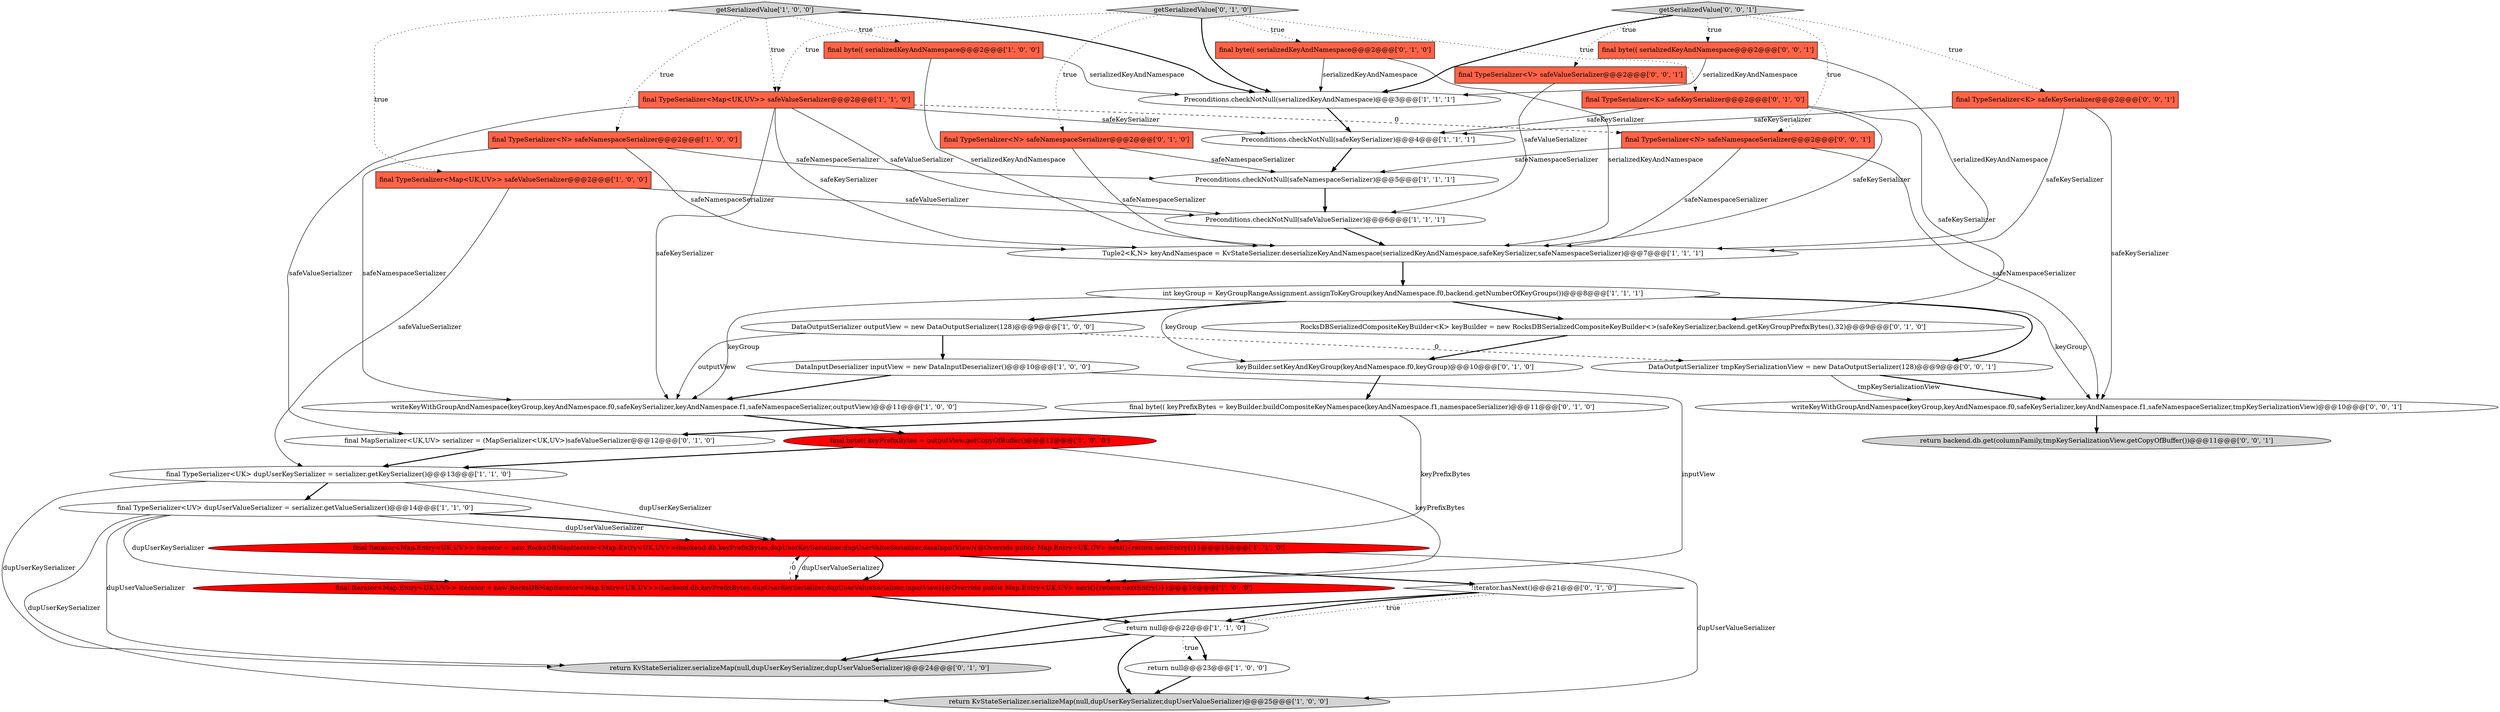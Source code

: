 digraph {
2 [style = filled, label = "Preconditions.checkNotNull(serializedKeyAndNamespace)@@@3@@@['1', '1', '1']", fillcolor = white, shape = ellipse image = "AAA0AAABBB1BBB"];
9 [style = filled, label = "Preconditions.checkNotNull(safeValueSerializer)@@@6@@@['1', '1', '1']", fillcolor = white, shape = ellipse image = "AAA0AAABBB1BBB"];
8 [style = filled, label = "final TypeSerializer<Map<UK,UV>> safeValueSerializer@@@2@@@['1', '0', '0']", fillcolor = tomato, shape = box image = "AAA0AAABBB1BBB"];
4 [style = filled, label = "int keyGroup = KeyGroupRangeAssignment.assignToKeyGroup(keyAndNamespace.f0,backend.getNumberOfKeyGroups())@@@8@@@['1', '1', '1']", fillcolor = white, shape = ellipse image = "AAA0AAABBB1BBB"];
30 [style = filled, label = "final byte(( serializedKeyAndNamespace@@@2@@@['0', '1', '0']", fillcolor = tomato, shape = box image = "AAA0AAABBB2BBB"];
16 [style = filled, label = "Preconditions.checkNotNull(safeKeySerializer)@@@4@@@['1', '1', '1']", fillcolor = white, shape = ellipse image = "AAA0AAABBB1BBB"];
28 [style = filled, label = "final TypeSerializer<N> safeNamespaceSerializer@@@2@@@['0', '1', '0']", fillcolor = tomato, shape = box image = "AAA0AAABBB2BBB"];
35 [style = filled, label = "final byte(( serializedKeyAndNamespace@@@2@@@['0', '0', '1']", fillcolor = tomato, shape = box image = "AAA0AAABBB3BBB"];
11 [style = filled, label = "DataInputDeserializer inputView = new DataInputDeserializer()@@@10@@@['1', '0', '0']", fillcolor = white, shape = ellipse image = "AAA0AAABBB1BBB"];
36 [style = filled, label = "final TypeSerializer<N> safeNamespaceSerializer@@@2@@@['0', '0', '1']", fillcolor = tomato, shape = box image = "AAA0AAABBB3BBB"];
7 [style = filled, label = "final byte(( keyPrefixBytes = outputView.getCopyOfBuffer()@@@12@@@['1', '0', '0']", fillcolor = red, shape = ellipse image = "AAA1AAABBB1BBB"];
26 [style = filled, label = "getSerializedValue['0', '1', '0']", fillcolor = lightgray, shape = diamond image = "AAA0AAABBB2BBB"];
27 [style = filled, label = "keyBuilder.setKeyAndKeyGroup(keyAndNamespace.f0,keyGroup)@@@10@@@['0', '1', '0']", fillcolor = white, shape = ellipse image = "AAA0AAABBB2BBB"];
3 [style = filled, label = "Tuple2<K,N> keyAndNamespace = KvStateSerializer.deserializeKeyAndNamespace(serializedKeyAndNamespace,safeKeySerializer,safeNamespaceSerializer)@@@7@@@['1', '1', '1']", fillcolor = white, shape = ellipse image = "AAA0AAABBB1BBB"];
15 [style = filled, label = "return KvStateSerializer.serializeMap(null,dupUserKeySerializer,dupUserValueSerializer)@@@25@@@['1', '0', '0']", fillcolor = lightgray, shape = ellipse image = "AAA0AAABBB1BBB"];
12 [style = filled, label = "final TypeSerializer<UV> dupUserValueSerializer = serializer.getValueSerializer()@@@14@@@['1', '1', '0']", fillcolor = white, shape = ellipse image = "AAA0AAABBB1BBB"];
29 [style = filled, label = "return KvStateSerializer.serializeMap(null,dupUserKeySerializer,dupUserValueSerializer)@@@24@@@['0', '1', '0']", fillcolor = lightgray, shape = ellipse image = "AAA0AAABBB2BBB"];
19 [style = filled, label = "final Iterator<Map.Entry<UK,UV>> iterator = new RocksDBMapIterator<Map.Entry<UK,UV>>(backend.db,keyPrefixBytes,dupUserKeySerializer,dupUserValueSerializer,dataInputView){@Override public Map.Entry<UK,UV> next(){return nextEntry()}}@@@15@@@['1', '1', '0']", fillcolor = red, shape = ellipse image = "AAA1AAABBB1BBB"];
18 [style = filled, label = "final TypeSerializer<Map<UK,UV>> safeValueSerializer@@@2@@@['1', '1', '0']", fillcolor = tomato, shape = box image = "AAA0AAABBB1BBB"];
20 [style = filled, label = "final TypeSerializer<UK> dupUserKeySerializer = serializer.getKeySerializer()@@@13@@@['1', '1', '0']", fillcolor = white, shape = ellipse image = "AAA0AAABBB1BBB"];
0 [style = filled, label = "writeKeyWithGroupAndNamespace(keyGroup,keyAndNamespace.f0,safeKeySerializer,keyAndNamespace.f1,safeNamespaceSerializer,outputView)@@@11@@@['1', '0', '0']", fillcolor = white, shape = ellipse image = "AAA0AAABBB1BBB"];
31 [style = filled, label = "!iterator.hasNext()@@@21@@@['0', '1', '0']", fillcolor = white, shape = diamond image = "AAA0AAABBB2BBB"];
34 [style = filled, label = "final TypeSerializer<V> safeValueSerializer@@@2@@@['0', '0', '1']", fillcolor = tomato, shape = box image = "AAA0AAABBB3BBB"];
13 [style = filled, label = "final Iterator<Map.Entry<UK,UV>> iterator = new RocksDBMapIterator<Map.Entry<UK,UV>>(backend.db,keyPrefixBytes,dupUserKeySerializer,dupUserValueSerializer,inputView){@Override public Map.Entry<UK,UV> next(){return nextEntry()}}@@@16@@@['1', '0', '0']", fillcolor = red, shape = ellipse image = "AAA1AAABBB1BBB"];
10 [style = filled, label = "DataOutputSerializer outputView = new DataOutputSerializer(128)@@@9@@@['1', '0', '0']", fillcolor = white, shape = ellipse image = "AAA0AAABBB1BBB"];
1 [style = filled, label = "final byte(( serializedKeyAndNamespace@@@2@@@['1', '0', '0']", fillcolor = tomato, shape = box image = "AAA0AAABBB1BBB"];
37 [style = filled, label = "getSerializedValue['0', '0', '1']", fillcolor = lightgray, shape = diamond image = "AAA0AAABBB3BBB"];
39 [style = filled, label = "DataOutputSerializer tmpKeySerializationView = new DataOutputSerializer(128)@@@9@@@['0', '0', '1']", fillcolor = white, shape = ellipse image = "AAA0AAABBB3BBB"];
38 [style = filled, label = "writeKeyWithGroupAndNamespace(keyGroup,keyAndNamespace.f0,safeKeySerializer,keyAndNamespace.f1,safeNamespaceSerializer,tmpKeySerializationView)@@@10@@@['0', '0', '1']", fillcolor = white, shape = ellipse image = "AAA0AAABBB3BBB"];
6 [style = filled, label = "Preconditions.checkNotNull(safeNamespaceSerializer)@@@5@@@['1', '1', '1']", fillcolor = white, shape = ellipse image = "AAA0AAABBB1BBB"];
17 [style = filled, label = "return null@@@22@@@['1', '1', '0']", fillcolor = white, shape = ellipse image = "AAA0AAABBB1BBB"];
24 [style = filled, label = "RocksDBSerializedCompositeKeyBuilder<K> keyBuilder = new RocksDBSerializedCompositeKeyBuilder<>(safeKeySerializer,backend.getKeyGroupPrefixBytes(),32)@@@9@@@['0', '1', '0']", fillcolor = white, shape = ellipse image = "AAA0AAABBB2BBB"];
14 [style = filled, label = "final TypeSerializer<N> safeNamespaceSerializer@@@2@@@['1', '0', '0']", fillcolor = tomato, shape = box image = "AAA0AAABBB1BBB"];
25 [style = filled, label = "final MapSerializer<UK,UV> serializer = (MapSerializer<UK,UV>)safeValueSerializer@@@12@@@['0', '1', '0']", fillcolor = white, shape = ellipse image = "AAA0AAABBB2BBB"];
32 [style = filled, label = "return backend.db.get(columnFamily,tmpKeySerializationView.getCopyOfBuffer())@@@11@@@['0', '0', '1']", fillcolor = lightgray, shape = ellipse image = "AAA0AAABBB3BBB"];
23 [style = filled, label = "final byte(( keyPrefixBytes = keyBuilder.buildCompositeKeyNamespace(keyAndNamespace.f1,namespaceSerializer)@@@11@@@['0', '1', '0']", fillcolor = white, shape = ellipse image = "AAA0AAABBB2BBB"];
22 [style = filled, label = "final TypeSerializer<K> safeKeySerializer@@@2@@@['0', '1', '0']", fillcolor = tomato, shape = box image = "AAA0AAABBB2BBB"];
33 [style = filled, label = "final TypeSerializer<K> safeKeySerializer@@@2@@@['0', '0', '1']", fillcolor = tomato, shape = box image = "AAA0AAABBB3BBB"];
21 [style = filled, label = "return null@@@23@@@['1', '0', '0']", fillcolor = white, shape = ellipse image = "AAA0AAABBB1BBB"];
5 [style = filled, label = "getSerializedValue['1', '0', '0']", fillcolor = lightgray, shape = diamond image = "AAA0AAABBB1BBB"];
23->19 [style = solid, label="keyPrefixBytes"];
5->18 [style = dotted, label="true"];
21->15 [style = bold, label=""];
5->1 [style = dotted, label="true"];
8->9 [style = solid, label="safeValueSerializer"];
26->22 [style = dotted, label="true"];
3->4 [style = bold, label=""];
13->17 [style = bold, label=""];
20->29 [style = solid, label="dupUserKeySerializer"];
8->20 [style = solid, label="safeValueSerializer"];
26->30 [style = dotted, label="true"];
26->28 [style = dotted, label="true"];
18->3 [style = solid, label="safeKeySerializer"];
12->15 [style = solid, label="dupUserKeySerializer"];
39->38 [style = bold, label=""];
12->19 [style = solid, label="dupUserValueSerializer"];
30->3 [style = solid, label="serializedKeyAndNamespace"];
37->36 [style = dotted, label="true"];
1->2 [style = solid, label="serializedKeyAndNamespace"];
18->0 [style = solid, label="safeKeySerializer"];
17->21 [style = bold, label=""];
24->27 [style = bold, label=""];
10->11 [style = bold, label=""];
2->16 [style = bold, label=""];
23->25 [style = bold, label=""];
18->25 [style = solid, label="safeValueSerializer"];
33->38 [style = solid, label="safeKeySerializer"];
14->3 [style = solid, label="safeNamespaceSerializer"];
16->6 [style = bold, label=""];
18->16 [style = solid, label="safeKeySerializer"];
31->29 [style = bold, label=""];
22->3 [style = solid, label="safeKeySerializer"];
11->13 [style = solid, label="inputView"];
19->13 [style = solid, label="dupUserValueSerializer"];
0->7 [style = bold, label=""];
38->32 [style = bold, label=""];
19->15 [style = solid, label="dupUserValueSerializer"];
19->13 [style = bold, label=""];
31->17 [style = dotted, label="true"];
17->15 [style = bold, label=""];
26->18 [style = dotted, label="true"];
5->8 [style = dotted, label="true"];
17->21 [style = dotted, label="true"];
35->2 [style = solid, label="serializedKeyAndNamespace"];
30->2 [style = solid, label="serializedKeyAndNamespace"];
4->10 [style = bold, label=""];
4->24 [style = bold, label=""];
33->3 [style = solid, label="safeKeySerializer"];
36->3 [style = solid, label="safeNamespaceSerializer"];
10->39 [style = dashed, label="0"];
4->38 [style = solid, label="keyGroup"];
4->39 [style = bold, label=""];
14->6 [style = solid, label="safeNamespaceSerializer"];
7->20 [style = bold, label=""];
36->38 [style = solid, label="safeNamespaceSerializer"];
37->35 [style = dotted, label="true"];
25->20 [style = bold, label=""];
18->9 [style = solid, label="safeValueSerializer"];
36->6 [style = solid, label="safeNamespaceSerializer"];
33->16 [style = solid, label="safeKeySerializer"];
22->24 [style = solid, label="safeKeySerializer"];
18->36 [style = dashed, label="0"];
20->19 [style = solid, label="dupUserKeySerializer"];
12->13 [style = solid, label="dupUserKeySerializer"];
1->3 [style = solid, label="serializedKeyAndNamespace"];
28->6 [style = solid, label="safeNamespaceSerializer"];
9->3 [style = bold, label=""];
37->2 [style = bold, label=""];
37->34 [style = dotted, label="true"];
31->17 [style = bold, label=""];
4->0 [style = solid, label="keyGroup"];
22->16 [style = solid, label="safeKeySerializer"];
5->14 [style = dotted, label="true"];
7->13 [style = solid, label="keyPrefixBytes"];
37->33 [style = dotted, label="true"];
35->3 [style = solid, label="serializedKeyAndNamespace"];
28->3 [style = solid, label="safeNamespaceSerializer"];
19->31 [style = bold, label=""];
14->0 [style = solid, label="safeNamespaceSerializer"];
13->19 [style = dashed, label="0"];
4->27 [style = solid, label="keyGroup"];
12->29 [style = solid, label="dupUserValueSerializer"];
5->2 [style = bold, label=""];
26->2 [style = bold, label=""];
11->0 [style = bold, label=""];
34->9 [style = solid, label="safeValueSerializer"];
20->12 [style = bold, label=""];
27->23 [style = bold, label=""];
6->9 [style = bold, label=""];
12->19 [style = bold, label=""];
39->38 [style = solid, label="tmpKeySerializationView"];
17->29 [style = bold, label=""];
10->0 [style = solid, label="outputView"];
}
